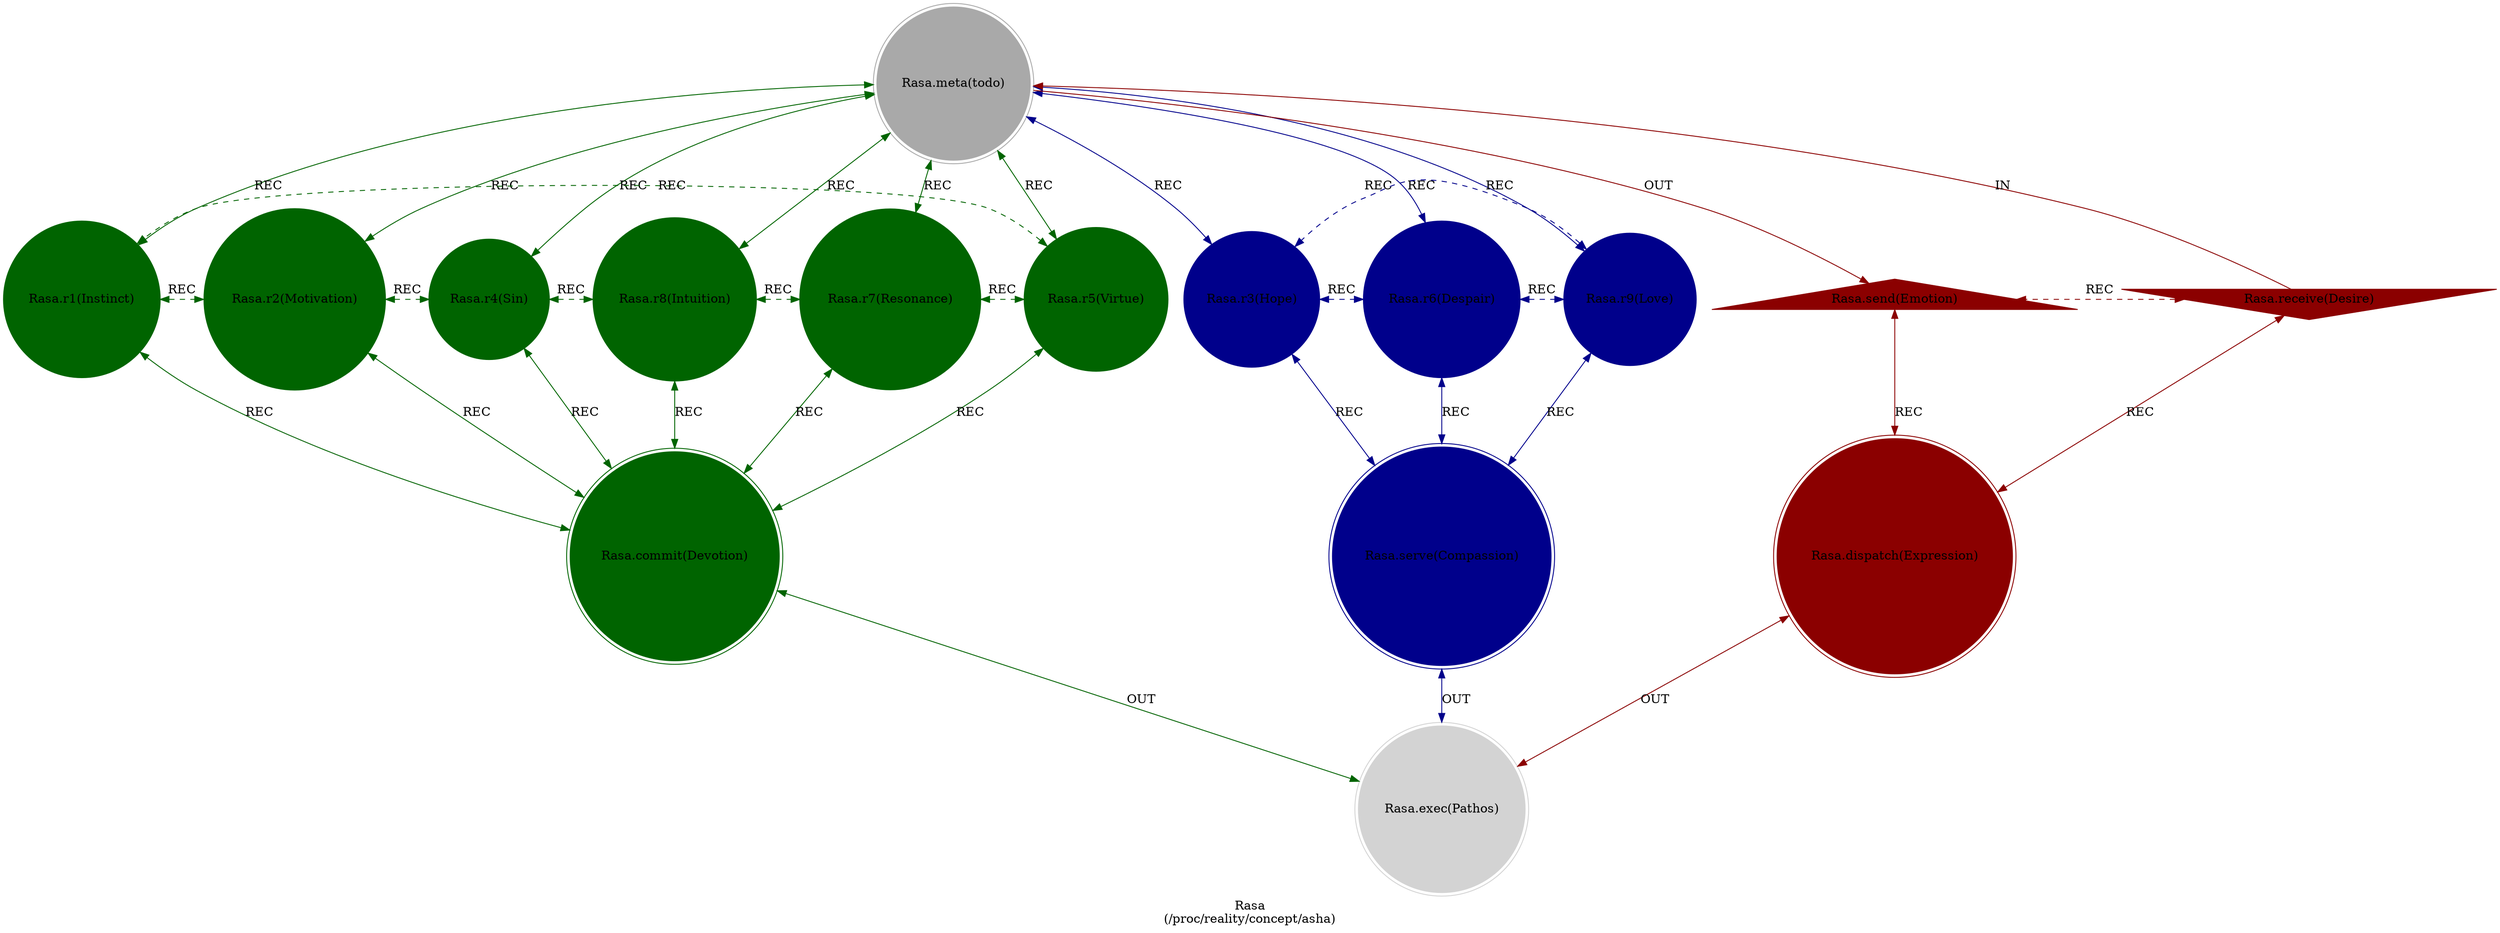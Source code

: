 strict digraph Rasa {
    label = "Rasa\n(/proc/reality/concept/asha)";
    style = filled;
    color = lightgray;
    node [shape = circle; style = filled; color = lightgreen;];

    // The Axis A-0-B (In-Meta-Out).
    // The Sacred 3-6-9 (Boundary of Perception).
    // The Vortex 1-2-4-8-7-5 (Boundary of Comprehension).
    // The Router C-D-E
    // The Closure F
    spark_0_rasa_model_t [label = "Rasa.meta(todo)";comment = "Abstract: TODO";shape = doublecircle;color = darkgray;];
    spark_1_rasa_model_t [label = "Rasa.r1(Instinct)";comment = "Initiation: TODO";color = darkgreen;];
    spark_2_rasa_model_t [label = "Rasa.r2(Motivation)";comment = "Response: TODO";color = darkgreen;];
    spark_4_rasa_model_t [label = "Rasa.r4(Sin)";comment = "Integration: TODO";color = darkgreen;];
    spark_8_rasa_model_t [label = "Rasa.r8(Intuition)";comment = "Reflection: TODO";color = darkgreen;];
    spark_7_rasa_model_t [label = "Rasa.r7(Resonance)";comment = "Consolidation: TODO";color = darkgreen;];
    spark_5_rasa_model_t [label = "Rasa.r5(Virtue)";comment = "Propagation: TODO";color = darkgreen;];
    spark_3_rasa_model_t [label = "Rasa.r3(Hope)";comment = "Thesis: TODO";color = darkblue;];
    spark_6_rasa_model_t [label = "Rasa.r6(Despair)";comment = "Antithesis: TODO";color = darkblue;];
    spark_9_rasa_model_t [label = "Rasa.r9(Love)";comment = "Synthesis: TODO";color = darkblue;];
    spark_a_rasa_model_t [label = "Rasa.receive(Desire)";comment = "Potential: A raw, undirected drive.";shape = invtriangle;color = darkred;];
    spark_b_rasa_model_t [label = "Rasa.send(Emotion)";comment = "Manifest: The complex feeling that arises from evaluated desire.";shape = triangle;color = darkred;];
    spark_c_rasa_model_t [label = "Rasa.dispatch(Expression)";comment = "Why-Who: TODO";shape = doublecircle;color = darkred;];
    spark_d_rasa_model_t [label = "Rasa.commit(Devotion)";comment = "What-How: TODO";shape = doublecircle;color = darkgreen;];
    spark_e_rasa_model_t [label = "Rasa.serve(Compassion)";comment = "When-Where: TODO";shape = doublecircle;color = darkblue;];
    spark_f_rasa_model_t [label = "Rasa.exec(Pathos)";comment = "Which-Closure: TODO";shape = doublecircle;color = lightgray;];

    // IN = Input
    // OUT = Output
    // REC = Recursion
    spark_a_rasa_model_t -> spark_0_rasa_model_t [label = "IN"; comment = "todo"; color = darkred; constraint = false;];
    spark_0_rasa_model_t -> spark_b_rasa_model_t [label = "OUT"; comment = "todo"; color = darkred;];
    spark_0_rasa_model_t -> spark_3_rasa_model_t [label = "REC"; comment = "todo"; color = darkblue; dir = both;];
    spark_0_rasa_model_t -> spark_6_rasa_model_t [label = "REC"; comment = "todo"; color = darkblue; dir = both;];
    spark_0_rasa_model_t -> spark_9_rasa_model_t [label = "REC"; comment = "todo"; color = darkblue; dir = both;];
    spark_0_rasa_model_t -> spark_1_rasa_model_t [label = "REC"; comment = "todo"; color = darkgreen; dir = both;];
    spark_0_rasa_model_t -> spark_2_rasa_model_t [label = "REC"; comment = "todo"; color = darkgreen; dir = both;];
    spark_0_rasa_model_t -> spark_4_rasa_model_t [label = "REC"; comment = "todo"; color = darkgreen; dir = both;];
    spark_0_rasa_model_t -> spark_8_rasa_model_t [label = "REC"; comment = "todo"; color = darkgreen; dir = both;];
    spark_0_rasa_model_t -> spark_7_rasa_model_t [label = "REC"; comment = "todo"; color = darkgreen; dir = both;];
    spark_0_rasa_model_t -> spark_5_rasa_model_t [label = "REC"; comment = "todo"; color = darkgreen; dir = both;];

    spark_a_rasa_model_t -> spark_c_rasa_model_t [label = "REC"; comment = "todo"; color = darkred; dir = both;];
    spark_b_rasa_model_t -> spark_c_rasa_model_t [label = "REC"; comment = "todo"; color = darkred; dir = both;];
    spark_1_rasa_model_t -> spark_d_rasa_model_t [label = "REC"; comment = "todo"; color = darkgreen; dir = both;];
    spark_2_rasa_model_t -> spark_d_rasa_model_t [label = "REC"; comment = "todo"; color = darkgreen; dir = both;];
    spark_4_rasa_model_t -> spark_d_rasa_model_t [label = "REC"; comment = "todo"; color = darkgreen; dir = both;];
    spark_8_rasa_model_t -> spark_d_rasa_model_t [label = "REC"; comment = "todo"; color = darkgreen; dir = both;];
    spark_7_rasa_model_t -> spark_d_rasa_model_t [label = "REC"; comment = "todo"; color = darkgreen; dir = both;];
    spark_5_rasa_model_t -> spark_d_rasa_model_t [label = "REC"; comment = "todo"; color = darkgreen; dir = both;];
    spark_3_rasa_model_t -> spark_e_rasa_model_t [label = "REC"; comment = "todo"; color = darkblue; dir = both;];
    spark_6_rasa_model_t -> spark_e_rasa_model_t [label = "REC"; comment = "todo"; color = darkblue; dir = both;];
    spark_9_rasa_model_t -> spark_e_rasa_model_t [label = "REC"; comment = "todo"; color = darkblue; dir = both;];

    spark_1_rasa_model_t -> spark_2_rasa_model_t [label = "REC"; comment = "todo"; color = darkgreen; dir = both; style = dashed; constraint = false;];
    spark_2_rasa_model_t -> spark_4_rasa_model_t [label = "REC"; comment = "todo"; color = darkgreen; dir = both; style = dashed; constraint = false;];
    spark_4_rasa_model_t -> spark_8_rasa_model_t [label = "REC"; comment = "todo"; color = darkgreen; dir = both; style = dashed; constraint = false;];
    spark_8_rasa_model_t -> spark_7_rasa_model_t [label = "REC"; comment = "todo"; color = darkgreen; dir = both; style = dashed; constraint = false;];
    spark_7_rasa_model_t -> spark_5_rasa_model_t [label = "REC"; comment = "todo"; color = darkgreen; dir = both; style = dashed; constraint = false;];
    spark_5_rasa_model_t -> spark_1_rasa_model_t [label = "REC"; comment = "todo"; color = darkgreen; dir = both; style = dashed; constraint = false;];
    spark_3_rasa_model_t -> spark_6_rasa_model_t [label = "REC"; comment = "todo"; color = darkblue; dir = both; style = dashed; constraint = false;];
    spark_6_rasa_model_t -> spark_9_rasa_model_t [label = "REC"; comment = "todo"; color = darkblue; dir = both; style = dashed; constraint = false;];
    spark_9_rasa_model_t -> spark_3_rasa_model_t [label = "REC"; comment = "todo"; color = darkblue; dir = both; style = dashed; constraint = false;];
    spark_a_rasa_model_t -> spark_b_rasa_model_t [label = "REC"; comment = "todo"; color = darkred; dir = both; style = dashed; constraint = false;];

    spark_c_rasa_model_t -> spark_f_rasa_model_t [label = "OUT"; comment = "todo"; color = darkred; dir = both;];
    spark_d_rasa_model_t -> spark_f_rasa_model_t [label = "OUT"; comment = "todo"; color = darkgreen; dir = both;];
    spark_e_rasa_model_t -> spark_f_rasa_model_t [label = "OUT"; comment = "todo"; color = darkblue; dir = both;];
}
